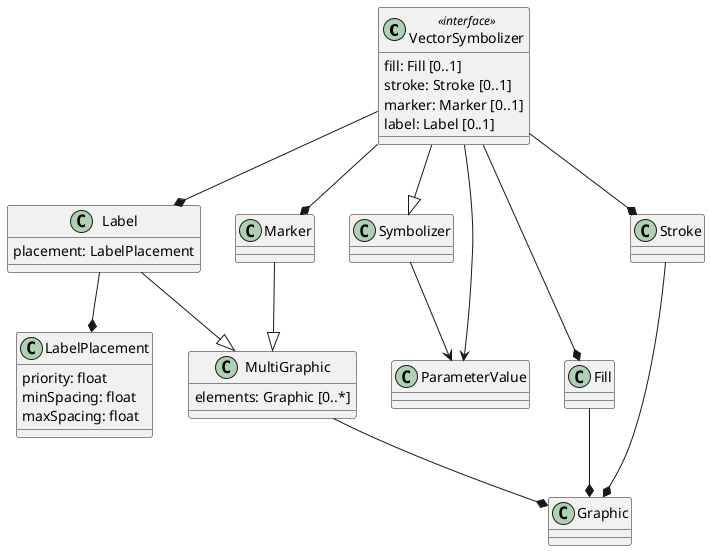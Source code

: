 @startuml
'Class definition

'Note: Symbolizer, StylingRule and Style are defined in core.md

class VectorSymbolizer <<interface>>
VectorSymbolizer : fill: Fill [0..1]
VectorSymbolizer : stroke: Stroke [0..1]
VectorSymbolizer : marker: Marker [0..1]
VectorSymbolizer : label: Label [0..1]

LabelPlacement : priority: float
LabelPlacement : minSpacing: float
LabelPlacement : maxSpacing: float

Label : placement: LabelPlacement

MultiGraphic : elements: Graphic [0..*]

'Relations

'Association

Symbolizer --> ParameterValue
VectorSymbolizer --> ParameterValue

'Inheritance

VectorSymbolizer --|> Symbolizer
Marker --|> MultiGraphic
Label --|> MultiGraphic

'Composition

VectorSymbolizer --* Label
VectorSymbolizer --* Marker
VectorSymbolizer --* Fill
VectorSymbolizer --* Stroke
MultiGraphic --* Graphic
Label --* LabelPlacement
Fill --* Graphic
Stroke --* Graphic
@enduml